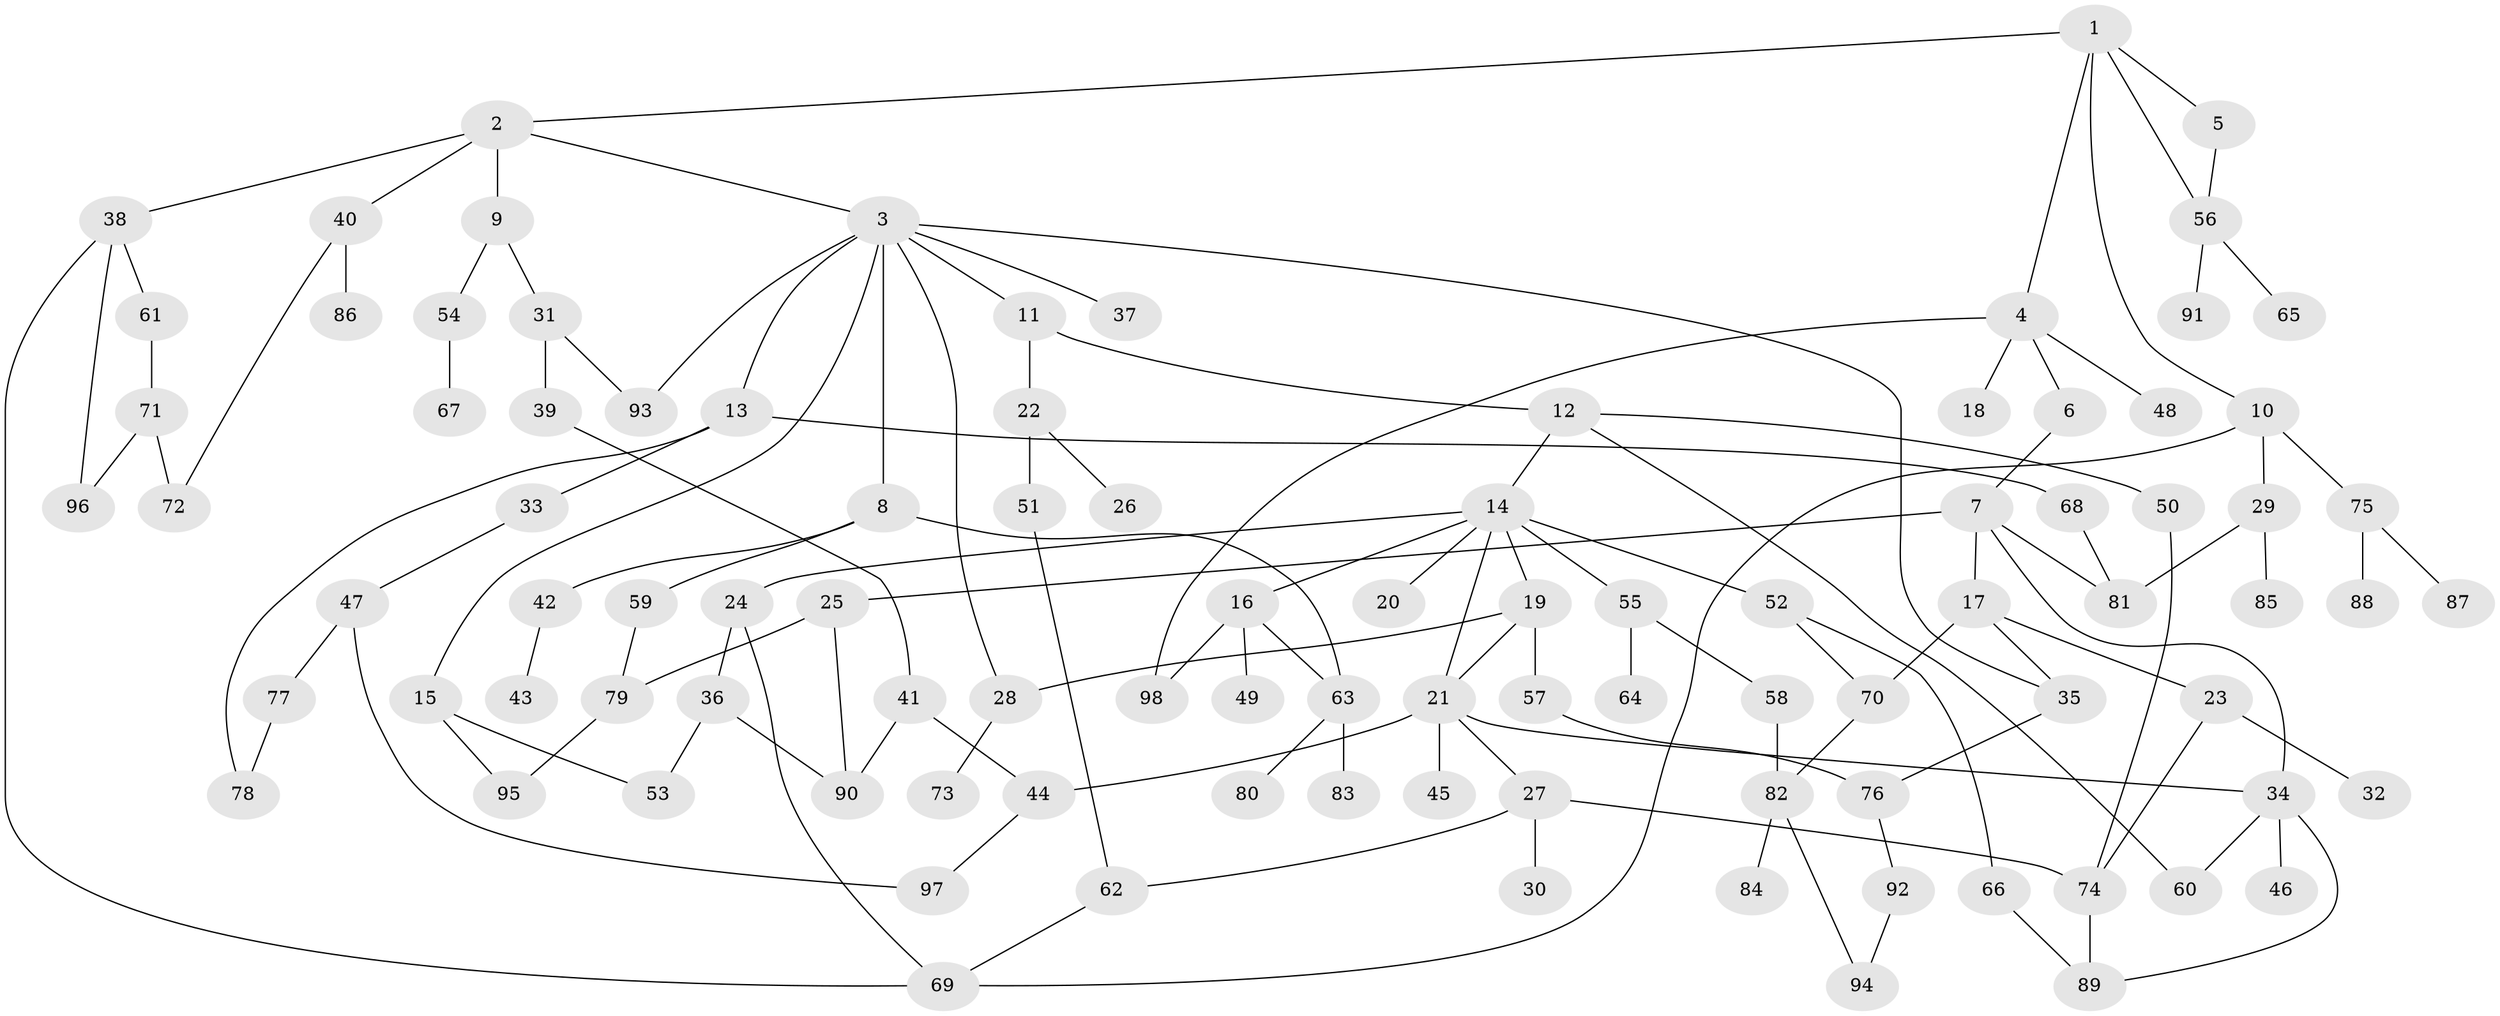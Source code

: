 // coarse degree distribution, {6: 0.05, 5: 0.1, 7: 0.025, 4: 0.175, 2: 0.25, 3: 0.25, 9: 0.025, 1: 0.1, 8: 0.025}
// Generated by graph-tools (version 1.1) at 2025/36/03/04/25 23:36:11]
// undirected, 98 vertices, 130 edges
graph export_dot {
  node [color=gray90,style=filled];
  1;
  2;
  3;
  4;
  5;
  6;
  7;
  8;
  9;
  10;
  11;
  12;
  13;
  14;
  15;
  16;
  17;
  18;
  19;
  20;
  21;
  22;
  23;
  24;
  25;
  26;
  27;
  28;
  29;
  30;
  31;
  32;
  33;
  34;
  35;
  36;
  37;
  38;
  39;
  40;
  41;
  42;
  43;
  44;
  45;
  46;
  47;
  48;
  49;
  50;
  51;
  52;
  53;
  54;
  55;
  56;
  57;
  58;
  59;
  60;
  61;
  62;
  63;
  64;
  65;
  66;
  67;
  68;
  69;
  70;
  71;
  72;
  73;
  74;
  75;
  76;
  77;
  78;
  79;
  80;
  81;
  82;
  83;
  84;
  85;
  86;
  87;
  88;
  89;
  90;
  91;
  92;
  93;
  94;
  95;
  96;
  97;
  98;
  1 -- 2;
  1 -- 4;
  1 -- 5;
  1 -- 10;
  1 -- 56;
  2 -- 3;
  2 -- 9;
  2 -- 38;
  2 -- 40;
  3 -- 8;
  3 -- 11;
  3 -- 13;
  3 -- 15;
  3 -- 28;
  3 -- 35;
  3 -- 37;
  3 -- 93;
  4 -- 6;
  4 -- 18;
  4 -- 48;
  4 -- 98;
  5 -- 56;
  6 -- 7;
  7 -- 17;
  7 -- 25;
  7 -- 34;
  7 -- 81;
  8 -- 42;
  8 -- 59;
  8 -- 63;
  9 -- 31;
  9 -- 54;
  10 -- 29;
  10 -- 75;
  10 -- 69;
  11 -- 12;
  11 -- 22;
  12 -- 14;
  12 -- 50;
  12 -- 60;
  13 -- 33;
  13 -- 68;
  13 -- 78;
  14 -- 16;
  14 -- 19;
  14 -- 20;
  14 -- 24;
  14 -- 52;
  14 -- 55;
  14 -- 21;
  15 -- 53;
  15 -- 95;
  16 -- 49;
  16 -- 98;
  16 -- 63;
  17 -- 23;
  17 -- 70;
  17 -- 35;
  19 -- 21;
  19 -- 57;
  19 -- 28;
  21 -- 27;
  21 -- 44;
  21 -- 45;
  21 -- 34;
  22 -- 26;
  22 -- 51;
  23 -- 32;
  23 -- 74;
  24 -- 36;
  24 -- 69;
  25 -- 79;
  25 -- 90;
  27 -- 30;
  27 -- 74;
  27 -- 62;
  28 -- 73;
  29 -- 81;
  29 -- 85;
  31 -- 39;
  31 -- 93;
  33 -- 47;
  34 -- 46;
  34 -- 60;
  34 -- 89;
  35 -- 76;
  36 -- 53;
  36 -- 90;
  38 -- 61;
  38 -- 96;
  38 -- 69;
  39 -- 41;
  40 -- 72;
  40 -- 86;
  41 -- 44;
  41 -- 90;
  42 -- 43;
  44 -- 97;
  47 -- 77;
  47 -- 97;
  50 -- 74;
  51 -- 62;
  52 -- 66;
  52 -- 70;
  54 -- 67;
  55 -- 58;
  55 -- 64;
  56 -- 65;
  56 -- 91;
  57 -- 76;
  58 -- 82;
  59 -- 79;
  61 -- 71;
  62 -- 69;
  63 -- 80;
  63 -- 83;
  66 -- 89;
  68 -- 81;
  70 -- 82;
  71 -- 96;
  71 -- 72;
  74 -- 89;
  75 -- 87;
  75 -- 88;
  76 -- 92;
  77 -- 78;
  79 -- 95;
  82 -- 84;
  82 -- 94;
  92 -- 94;
}
